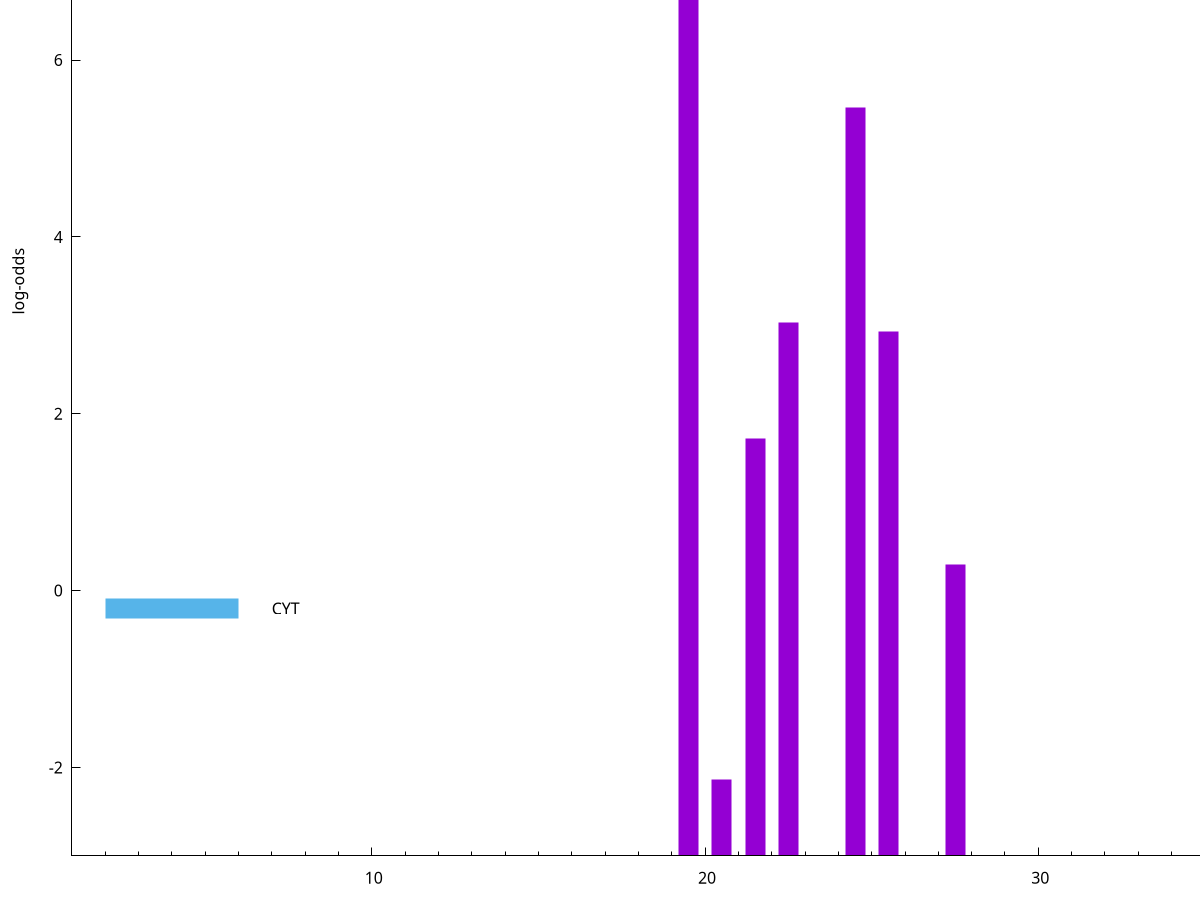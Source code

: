 set title "LipoP predictions for SRR5666527.gff"
set size 2., 1.4
set xrange [1:70] 
set mxtics 10
set yrange [-3:10]
set y2range [0:13]
set ylabel "log-odds"
set term postscript eps color solid "Helvetica" 30
set output "SRR5666527.gff22.eps"
set arrow from 2,7.40801 to 6,7.40801 nohead lt 1 lw 20
set label "SpI" at 7,7.40801
set arrow from 2,-0.200913 to 6,-0.200913 nohead lt 3 lw 20
set label "CYT" at 7,-0.200913
set arrow from 2,7.40801 to 6,7.40801 nohead lt 1 lw 20
set label "SpI" at 7,7.40801
# NOTE: The scores below are the log-odds scores with the threshold
# NOTE: subtracted (a hack to make gnuplot make the histogram all
# NOTE: look nice).
plot "-" axes x1y2 title "" with impulses lt 1 lw 20
19.500000 9.714020
24.500000 8.462180
22.500000 6.032380
25.500000 5.929690
21.500000 4.718340
27.500000 3.295237
20.500000 0.866620
e
exit
